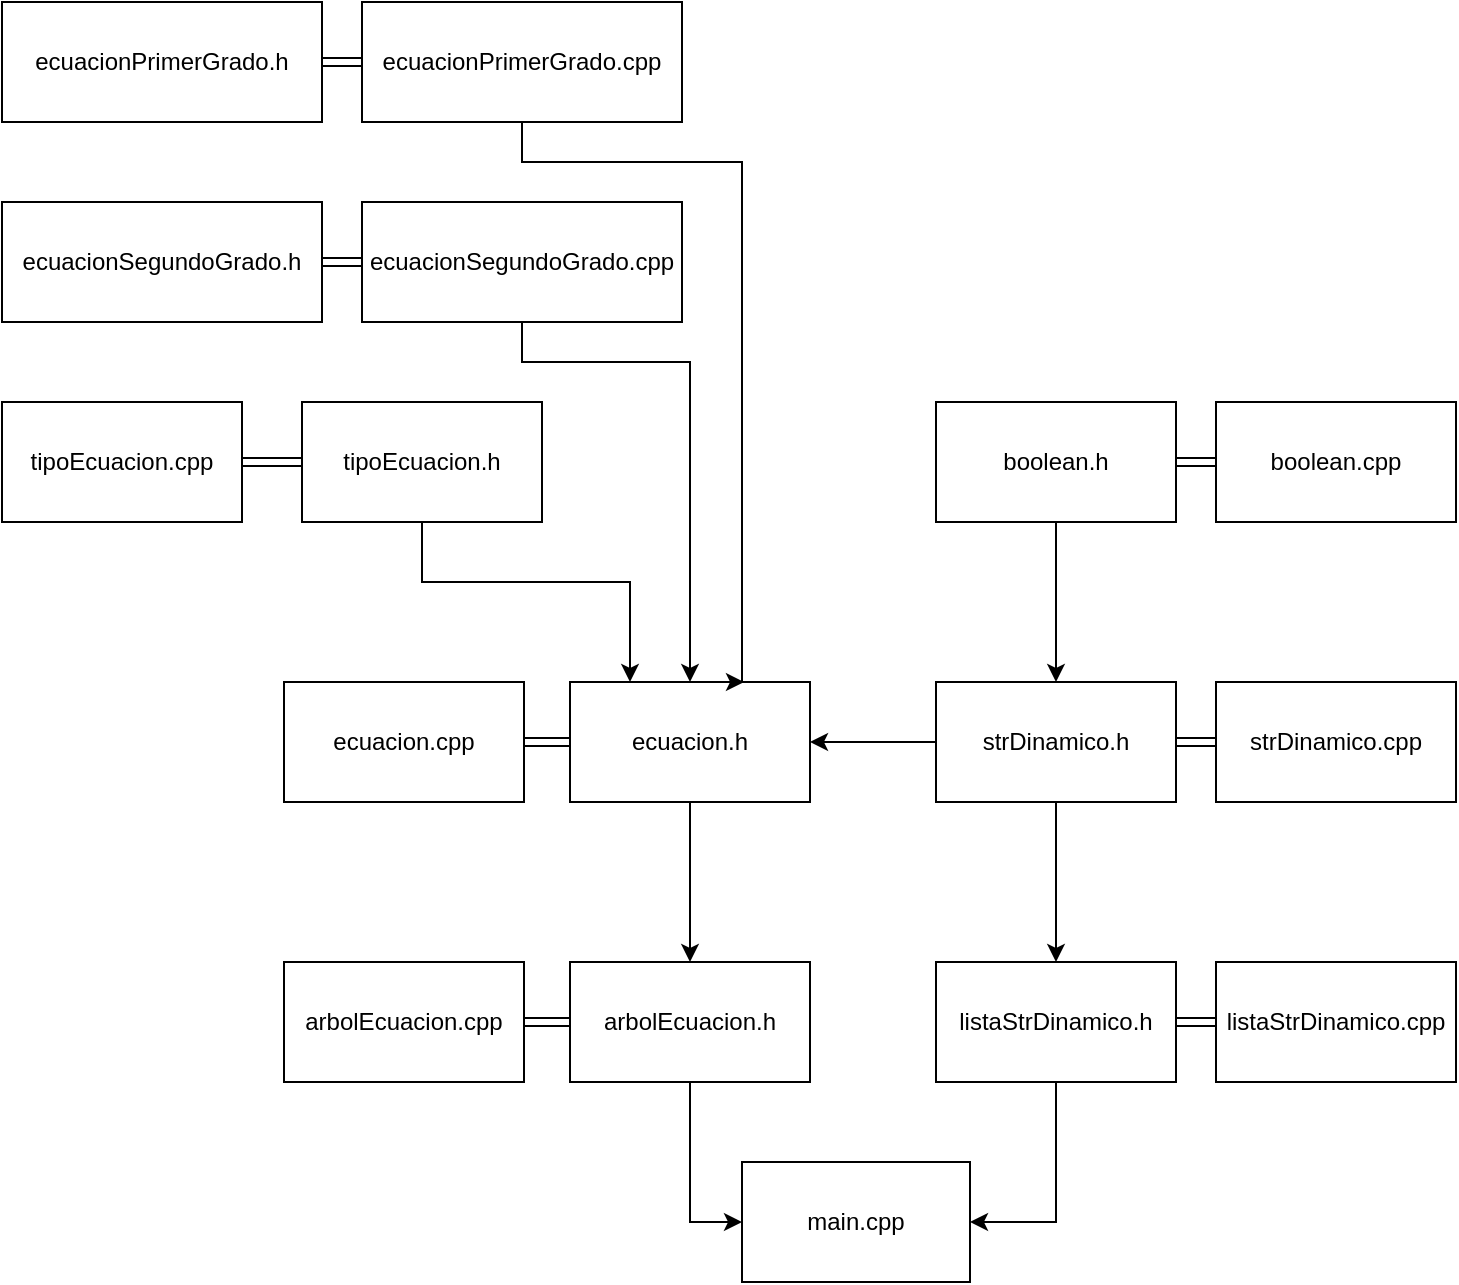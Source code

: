 <mxfile version="26.0.9">
  <diagram name="Página-1" id="RnHuaMRcX48Yq-ZBEnNt">
    <mxGraphModel dx="1434" dy="836" grid="1" gridSize="10" guides="1" tooltips="1" connect="1" arrows="1" fold="1" page="1" pageScale="1" pageWidth="827" pageHeight="1169" math="0" shadow="0">
      <root>
        <mxCell id="0" />
        <mxCell id="1" parent="0" />
        <mxCell id="Ifs4EJyfpHLIlJbVhgTI-2" value="ecuacion.cpp" style="rounded=0;whiteSpace=wrap;html=1;" parent="1" vertex="1">
          <mxGeometry x="160" y="605" width="120" height="60" as="geometry" />
        </mxCell>
        <mxCell id="Ifs4EJyfpHLIlJbVhgTI-3" value="" style="edgeStyle=orthogonalEdgeStyle;shape=link;rounded=0;orthogonalLoop=1;jettySize=auto;html=1;" parent="1" source="Ifs4EJyfpHLIlJbVhgTI-4" target="Ifs4EJyfpHLIlJbVhgTI-2" edge="1">
          <mxGeometry relative="1" as="geometry" />
        </mxCell>
        <mxCell id="Ifs4EJyfpHLIlJbVhgTI-35" style="edgeStyle=orthogonalEdgeStyle;rounded=0;orthogonalLoop=1;jettySize=auto;html=1;entryX=0.5;entryY=0;entryDx=0;entryDy=0;" parent="1" source="Ifs4EJyfpHLIlJbVhgTI-4" target="Ifs4EJyfpHLIlJbVhgTI-7" edge="1">
          <mxGeometry relative="1" as="geometry" />
        </mxCell>
        <mxCell id="Ifs4EJyfpHLIlJbVhgTI-4" value="ecuacion.h" style="rounded=0;whiteSpace=wrap;html=1;" parent="1" vertex="1">
          <mxGeometry x="303" y="605" width="120" height="60" as="geometry" />
        </mxCell>
        <mxCell id="Ifs4EJyfpHLIlJbVhgTI-45" style="edgeStyle=orthogonalEdgeStyle;rounded=0;orthogonalLoop=1;jettySize=auto;html=1;entryX=0;entryY=0.5;entryDx=0;entryDy=0;exitX=0.5;exitY=1;exitDx=0;exitDy=0;" parent="1" source="Ifs4EJyfpHLIlJbVhgTI-7" target="Ifs4EJyfpHLIlJbVhgTI-43" edge="1">
          <mxGeometry relative="1" as="geometry" />
        </mxCell>
        <mxCell id="Ifs4EJyfpHLIlJbVhgTI-5" value="arbolEcuacion.cpp" style="rounded=0;whiteSpace=wrap;html=1;" parent="1" vertex="1">
          <mxGeometry x="160" y="745" width="120" height="60" as="geometry" />
        </mxCell>
        <mxCell id="Ifs4EJyfpHLIlJbVhgTI-6" value="" style="edgeStyle=orthogonalEdgeStyle;shape=link;rounded=0;orthogonalLoop=1;jettySize=auto;html=1;" parent="1" source="Ifs4EJyfpHLIlJbVhgTI-7" target="Ifs4EJyfpHLIlJbVhgTI-5" edge="1">
          <mxGeometry relative="1" as="geometry" />
        </mxCell>
        <mxCell id="Ifs4EJyfpHLIlJbVhgTI-7" value="arbolEcuacion.h" style="rounded=0;whiteSpace=wrap;html=1;" parent="1" vertex="1">
          <mxGeometry x="303" y="745" width="120" height="60" as="geometry" />
        </mxCell>
        <mxCell id="Ifs4EJyfpHLIlJbVhgTI-9" value="ecuacionPrimerGrado.cpp" style="rounded=0;whiteSpace=wrap;html=1;" parent="1" vertex="1">
          <mxGeometry x="199" y="265" width="160" height="60" as="geometry" />
        </mxCell>
        <mxCell id="Ifs4EJyfpHLIlJbVhgTI-10" value="" style="edgeStyle=orthogonalEdgeStyle;shape=link;rounded=0;orthogonalLoop=1;jettySize=auto;html=1;" parent="1" source="Ifs4EJyfpHLIlJbVhgTI-11" target="Ifs4EJyfpHLIlJbVhgTI-9" edge="1">
          <mxGeometry relative="1" as="geometry" />
        </mxCell>
        <mxCell id="Ifs4EJyfpHLIlJbVhgTI-11" value="ecuacionPrimerGrado.h" style="rounded=0;whiteSpace=wrap;html=1;" parent="1" vertex="1">
          <mxGeometry x="19" y="265" width="160" height="60" as="geometry" />
        </mxCell>
        <mxCell id="Ifs4EJyfpHLIlJbVhgTI-12" value="ecuacionSegundoGrado.cpp" style="rounded=0;whiteSpace=wrap;html=1;" parent="1" vertex="1">
          <mxGeometry x="199" y="365" width="160" height="60" as="geometry" />
        </mxCell>
        <mxCell id="Ifs4EJyfpHLIlJbVhgTI-13" value="" style="edgeStyle=orthogonalEdgeStyle;shape=link;rounded=0;orthogonalLoop=1;jettySize=auto;html=1;" parent="1" source="Ifs4EJyfpHLIlJbVhgTI-14" target="Ifs4EJyfpHLIlJbVhgTI-12" edge="1">
          <mxGeometry relative="1" as="geometry" />
        </mxCell>
        <mxCell id="Ifs4EJyfpHLIlJbVhgTI-14" value="ecuacionSegundoGrado.h" style="rounded=0;whiteSpace=wrap;html=1;" parent="1" vertex="1">
          <mxGeometry x="19" y="365" width="160" height="60" as="geometry" />
        </mxCell>
        <mxCell id="Ifs4EJyfpHLIlJbVhgTI-15" value="strDinamico.cpp" style="rounded=0;whiteSpace=wrap;html=1;" parent="1" vertex="1">
          <mxGeometry x="626" y="605" width="120" height="60" as="geometry" />
        </mxCell>
        <mxCell id="Ifs4EJyfpHLIlJbVhgTI-16" value="" style="edgeStyle=orthogonalEdgeStyle;shape=link;rounded=0;orthogonalLoop=1;jettySize=auto;html=1;" parent="1" source="Ifs4EJyfpHLIlJbVhgTI-17" target="Ifs4EJyfpHLIlJbVhgTI-15" edge="1">
          <mxGeometry relative="1" as="geometry" />
        </mxCell>
        <mxCell id="Ifs4EJyfpHLIlJbVhgTI-42" style="edgeStyle=orthogonalEdgeStyle;rounded=0;orthogonalLoop=1;jettySize=auto;html=1;exitX=0.5;exitY=1;exitDx=0;exitDy=0;entryX=0.5;entryY=0;entryDx=0;entryDy=0;" parent="1" source="Ifs4EJyfpHLIlJbVhgTI-17" target="Ifs4EJyfpHLIlJbVhgTI-39" edge="1">
          <mxGeometry relative="1" as="geometry" />
        </mxCell>
        <mxCell id="ks9Js3YlrvBh5tamRNCV-8" style="edgeStyle=orthogonalEdgeStyle;rounded=0;orthogonalLoop=1;jettySize=auto;html=1;exitX=0;exitY=0.5;exitDx=0;exitDy=0;entryX=1;entryY=0.5;entryDx=0;entryDy=0;" parent="1" source="Ifs4EJyfpHLIlJbVhgTI-17" target="Ifs4EJyfpHLIlJbVhgTI-4" edge="1">
          <mxGeometry relative="1" as="geometry" />
        </mxCell>
        <mxCell id="Ifs4EJyfpHLIlJbVhgTI-17" value="strDinamico.h" style="rounded=0;whiteSpace=wrap;html=1;" parent="1" vertex="1">
          <mxGeometry x="486" y="605" width="120" height="60" as="geometry" />
        </mxCell>
        <mxCell id="Ifs4EJyfpHLIlJbVhgTI-18" value="boolean.cpp" style="rounded=0;whiteSpace=wrap;html=1;" parent="1" vertex="1">
          <mxGeometry x="626" y="465" width="120" height="60" as="geometry" />
        </mxCell>
        <mxCell id="Ifs4EJyfpHLIlJbVhgTI-19" value="" style="edgeStyle=orthogonalEdgeStyle;shape=link;rounded=0;orthogonalLoop=1;jettySize=auto;html=1;" parent="1" source="Ifs4EJyfpHLIlJbVhgTI-20" target="Ifs4EJyfpHLIlJbVhgTI-18" edge="1">
          <mxGeometry relative="1" as="geometry" />
        </mxCell>
        <mxCell id="Ifs4EJyfpHLIlJbVhgTI-32" style="edgeStyle=orthogonalEdgeStyle;rounded=0;orthogonalLoop=1;jettySize=auto;html=1;entryX=0.5;entryY=0;entryDx=0;entryDy=0;" parent="1" source="Ifs4EJyfpHLIlJbVhgTI-20" target="Ifs4EJyfpHLIlJbVhgTI-17" edge="1">
          <mxGeometry relative="1" as="geometry" />
        </mxCell>
        <mxCell id="Ifs4EJyfpHLIlJbVhgTI-20" value="boolean.h" style="rounded=0;whiteSpace=wrap;html=1;" parent="1" vertex="1">
          <mxGeometry x="486" y="465" width="120" height="60" as="geometry" />
        </mxCell>
        <mxCell id="Ifs4EJyfpHLIlJbVhgTI-21" value="tipoEcuacion.cpp" style="rounded=0;whiteSpace=wrap;html=1;" parent="1" vertex="1">
          <mxGeometry x="19" y="465" width="120" height="60" as="geometry" />
        </mxCell>
        <mxCell id="Ifs4EJyfpHLIlJbVhgTI-22" value="" style="edgeStyle=orthogonalEdgeStyle;shape=link;rounded=0;orthogonalLoop=1;jettySize=auto;html=1;" parent="1" source="Ifs4EJyfpHLIlJbVhgTI-23" target="Ifs4EJyfpHLIlJbVhgTI-21" edge="1">
          <mxGeometry relative="1" as="geometry" />
        </mxCell>
        <mxCell id="Ifs4EJyfpHLIlJbVhgTI-36" style="edgeStyle=orthogonalEdgeStyle;rounded=0;orthogonalLoop=1;jettySize=auto;html=1;entryX=0.25;entryY=0;entryDx=0;entryDy=0;exitX=0.5;exitY=1;exitDx=0;exitDy=0;" parent="1" source="Ifs4EJyfpHLIlJbVhgTI-23" target="Ifs4EJyfpHLIlJbVhgTI-4" edge="1">
          <mxGeometry relative="1" as="geometry">
            <Array as="points">
              <mxPoint x="229" y="555" />
              <mxPoint x="333" y="555" />
            </Array>
            <mxPoint x="229" y="525" as="sourcePoint" />
            <mxPoint x="219" y="594" as="targetPoint" />
          </mxGeometry>
        </mxCell>
        <mxCell id="Ifs4EJyfpHLIlJbVhgTI-23" value="tipoEcuacion.h" style="rounded=0;whiteSpace=wrap;html=1;" parent="1" vertex="1">
          <mxGeometry x="169" y="465" width="120" height="60" as="geometry" />
        </mxCell>
        <mxCell id="Ifs4EJyfpHLIlJbVhgTI-38" value="listaStrDinamico.cpp" style="rounded=0;whiteSpace=wrap;html=1;" parent="1" vertex="1">
          <mxGeometry x="626" y="745" width="120" height="60" as="geometry" />
        </mxCell>
        <mxCell id="Ifs4EJyfpHLIlJbVhgTI-41" style="edgeStyle=orthogonalEdgeStyle;rounded=0;orthogonalLoop=1;jettySize=auto;html=1;exitX=1;exitY=0.5;exitDx=0;exitDy=0;entryX=0;entryY=0.5;entryDx=0;entryDy=0;shape=link;" parent="1" source="Ifs4EJyfpHLIlJbVhgTI-39" target="Ifs4EJyfpHLIlJbVhgTI-38" edge="1">
          <mxGeometry relative="1" as="geometry" />
        </mxCell>
        <mxCell id="ks9Js3YlrvBh5tamRNCV-7" style="edgeStyle=orthogonalEdgeStyle;rounded=0;orthogonalLoop=1;jettySize=auto;html=1;exitX=0.5;exitY=1;exitDx=0;exitDy=0;entryX=1;entryY=0.5;entryDx=0;entryDy=0;" parent="1" source="Ifs4EJyfpHLIlJbVhgTI-39" target="Ifs4EJyfpHLIlJbVhgTI-43" edge="1">
          <mxGeometry relative="1" as="geometry">
            <mxPoint x="440" y="875" as="targetPoint" />
          </mxGeometry>
        </mxCell>
        <mxCell id="Ifs4EJyfpHLIlJbVhgTI-39" value="listaStrDinamico.h" style="rounded=0;whiteSpace=wrap;html=1;" parent="1" vertex="1">
          <mxGeometry x="486" y="745" width="120" height="60" as="geometry" />
        </mxCell>
        <mxCell id="Ifs4EJyfpHLIlJbVhgTI-43" value="main.cpp" style="rounded=0;whiteSpace=wrap;html=1;" parent="1" vertex="1">
          <mxGeometry x="389" y="845" width="114" height="60" as="geometry" />
        </mxCell>
        <mxCell id="ks9Js3YlrvBh5tamRNCV-1" style="edgeStyle=orthogonalEdgeStyle;rounded=0;orthogonalLoop=1;jettySize=auto;html=1;exitX=0.5;exitY=1;exitDx=0;exitDy=0;entryX=0.5;entryY=0;entryDx=0;entryDy=0;" parent="1" source="Ifs4EJyfpHLIlJbVhgTI-12" target="Ifs4EJyfpHLIlJbVhgTI-4" edge="1">
          <mxGeometry relative="1" as="geometry">
            <Array as="points">
              <mxPoint x="279" y="445" />
              <mxPoint x="363" y="445" />
            </Array>
            <mxPoint x="339" y="455" as="sourcePoint" />
            <mxPoint x="349" y="605" as="targetPoint" />
          </mxGeometry>
        </mxCell>
        <mxCell id="ks9Js3YlrvBh5tamRNCV-3" style="edgeStyle=orthogonalEdgeStyle;rounded=0;orthogonalLoop=1;jettySize=auto;html=1;exitX=0.5;exitY=1;exitDx=0;exitDy=0;entryX=0.725;entryY=0;entryDx=0;entryDy=0;entryPerimeter=0;" parent="1" source="Ifs4EJyfpHLIlJbVhgTI-9" target="Ifs4EJyfpHLIlJbVhgTI-4" edge="1">
          <mxGeometry relative="1" as="geometry">
            <Array as="points">
              <mxPoint x="279" y="345" />
              <mxPoint x="389" y="345" />
              <mxPoint x="389" y="605" />
            </Array>
            <mxPoint x="378.96" y="395" as="sourcePoint" />
            <mxPoint x="389" y="575" as="targetPoint" />
          </mxGeometry>
        </mxCell>
      </root>
    </mxGraphModel>
  </diagram>
</mxfile>
